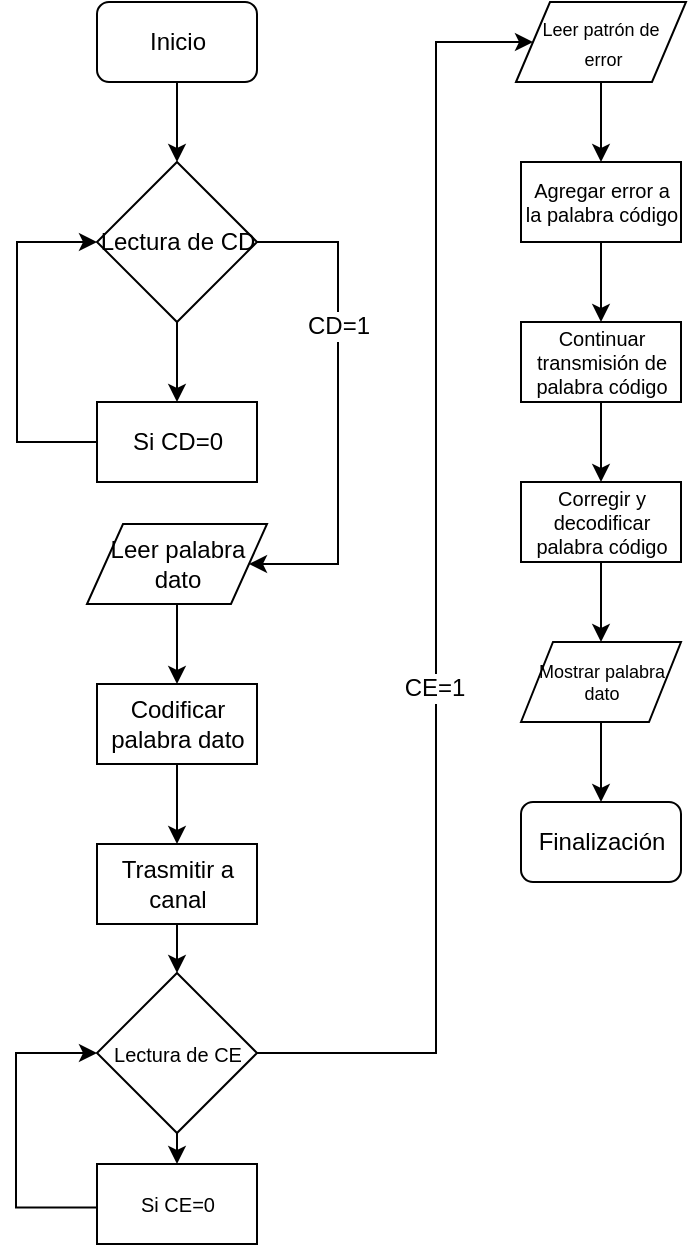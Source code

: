 <mxfile version="10.6.9" type="device"><diagram id="B8Y14dHaD6NgqGigyIcL" name="Page-1"><mxGraphModel dx="962" dy="662" grid="1" gridSize="10" guides="1" tooltips="1" connect="1" arrows="1" fold="1" page="1" pageScale="1" pageWidth="827" pageHeight="1169" math="0" shadow="0"><root><mxCell id="0"/><mxCell id="1" parent="0"/><mxCell id="gWD-KZg18jb4olBCUb7D-4" style="edgeStyle=orthogonalEdgeStyle;rounded=0;orthogonalLoop=1;jettySize=auto;html=1;exitX=0.5;exitY=1;exitDx=0;exitDy=0;entryX=0.5;entryY=0;entryDx=0;entryDy=0;" edge="1" parent="1" source="gWD-KZg18jb4olBCUb7D-1" target="gWD-KZg18jb4olBCUb7D-2"><mxGeometry relative="1" as="geometry"/></mxCell><mxCell id="gWD-KZg18jb4olBCUb7D-1" value="Inicio" style="rounded=1;whiteSpace=wrap;html=1;" vertex="1" parent="1"><mxGeometry x="80.5" y="40" width="80" height="40" as="geometry"/></mxCell><mxCell id="gWD-KZg18jb4olBCUb7D-7" style="edgeStyle=orthogonalEdgeStyle;rounded=0;orthogonalLoop=1;jettySize=auto;html=1;entryX=0.5;entryY=0;entryDx=0;entryDy=0;" edge="1" parent="1" source="gWD-KZg18jb4olBCUb7D-2" target="gWD-KZg18jb4olBCUb7D-5"><mxGeometry relative="1" as="geometry"/></mxCell><mxCell id="gWD-KZg18jb4olBCUb7D-10" style="edgeStyle=orthogonalEdgeStyle;rounded=0;orthogonalLoop=1;jettySize=auto;html=1;exitX=1;exitY=0.5;exitDx=0;exitDy=0;entryX=1;entryY=0.5;entryDx=0;entryDy=0;" edge="1" parent="1" source="gWD-KZg18jb4olBCUb7D-2" target="gWD-KZg18jb4olBCUb7D-13"><mxGeometry relative="1" as="geometry"><mxPoint x="160.362" y="340.276" as="targetPoint"/><Array as="points"><mxPoint x="201" y="160"/><mxPoint x="201" y="321"/></Array></mxGeometry></mxCell><mxCell id="gWD-KZg18jb4olBCUb7D-11" value="CD=1" style="text;html=1;resizable=0;points=[];align=center;verticalAlign=middle;labelBackgroundColor=#ffffff;" vertex="1" connectable="0" parent="gWD-KZg18jb4olBCUb7D-10"><mxGeometry x="-0.335" relative="1" as="geometry"><mxPoint as="offset"/></mxGeometry></mxCell><mxCell id="gWD-KZg18jb4olBCUb7D-2" value="Lectura de CD" style="rhombus;whiteSpace=wrap;html=1;" vertex="1" parent="1"><mxGeometry x="80.5" y="120" width="80" height="80" as="geometry"/></mxCell><mxCell id="gWD-KZg18jb4olBCUb7D-6" style="edgeStyle=orthogonalEdgeStyle;rounded=0;orthogonalLoop=1;jettySize=auto;html=1;entryX=0;entryY=0.5;entryDx=0;entryDy=0;exitX=0;exitY=0.5;exitDx=0;exitDy=0;" edge="1" parent="1" source="gWD-KZg18jb4olBCUb7D-5" target="gWD-KZg18jb4olBCUb7D-2"><mxGeometry relative="1" as="geometry"><Array as="points"><mxPoint x="40.5" y="260"/><mxPoint x="40.5" y="160"/></Array></mxGeometry></mxCell><mxCell id="gWD-KZg18jb4olBCUb7D-5" value="Si CD=0" style="rounded=0;whiteSpace=wrap;html=1;" vertex="1" parent="1"><mxGeometry x="80.5" y="240" width="80" height="40" as="geometry"/></mxCell><mxCell id="gWD-KZg18jb4olBCUb7D-15" value="" style="edgeStyle=orthogonalEdgeStyle;rounded=0;orthogonalLoop=1;jettySize=auto;html=1;fontSize=12;" edge="1" parent="1" source="gWD-KZg18jb4olBCUb7D-13" target="gWD-KZg18jb4olBCUb7D-14"><mxGeometry relative="1" as="geometry"/></mxCell><mxCell id="gWD-KZg18jb4olBCUb7D-13" value="Leer palabra dato" style="shape=parallelogram;perimeter=parallelogramPerimeter;whiteSpace=wrap;html=1;fontSize=12;" vertex="1" parent="1"><mxGeometry x="75.5" y="301" width="90" height="40" as="geometry"/></mxCell><mxCell id="gWD-KZg18jb4olBCUb7D-17" value="" style="edgeStyle=orthogonalEdgeStyle;rounded=0;orthogonalLoop=1;jettySize=auto;html=1;fontSize=12;" edge="1" parent="1" source="gWD-KZg18jb4olBCUb7D-14" target="gWD-KZg18jb4olBCUb7D-16"><mxGeometry relative="1" as="geometry"/></mxCell><mxCell id="gWD-KZg18jb4olBCUb7D-14" value="Codificar palabra dato" style="rounded=0;whiteSpace=wrap;html=1;fontSize=12;" vertex="1" parent="1"><mxGeometry x="80.5" y="381" width="80" height="40" as="geometry"/></mxCell><mxCell id="gWD-KZg18jb4olBCUb7D-19" value="" style="edgeStyle=orthogonalEdgeStyle;rounded=0;orthogonalLoop=1;jettySize=auto;html=1;fontSize=10;" edge="1" parent="1" source="gWD-KZg18jb4olBCUb7D-16" target="gWD-KZg18jb4olBCUb7D-18"><mxGeometry relative="1" as="geometry"/></mxCell><mxCell id="gWD-KZg18jb4olBCUb7D-16" value="Trasmitir a canal" style="rounded=0;whiteSpace=wrap;html=1;fontSize=12;" vertex="1" parent="1"><mxGeometry x="80.5" y="461" width="80" height="40" as="geometry"/></mxCell><mxCell id="gWD-KZg18jb4olBCUb7D-23" style="edgeStyle=orthogonalEdgeStyle;rounded=0;orthogonalLoop=1;jettySize=auto;html=1;entryX=0;entryY=0.5;entryDx=0;entryDy=0;fontSize=12;exitX=1;exitY=0.5;exitDx=0;exitDy=0;" edge="1" parent="1" source="gWD-KZg18jb4olBCUb7D-18" target="gWD-KZg18jb4olBCUb7D-22"><mxGeometry relative="1" as="geometry"><Array as="points"><mxPoint x="250" y="566"/><mxPoint x="250" y="60"/></Array></mxGeometry></mxCell><mxCell id="gWD-KZg18jb4olBCUb7D-24" value="CE=1" style="text;html=1;resizable=0;points=[];align=center;verticalAlign=middle;labelBackgroundColor=#ffffff;fontSize=12;" vertex="1" connectable="0" parent="gWD-KZg18jb4olBCUb7D-23"><mxGeometry x="-0.155" y="1" relative="1" as="geometry"><mxPoint as="offset"/></mxGeometry></mxCell><mxCell id="gWD-KZg18jb4olBCUb7D-37" style="edgeStyle=orthogonalEdgeStyle;rounded=0;orthogonalLoop=1;jettySize=auto;html=1;exitX=0.5;exitY=1;exitDx=0;exitDy=0;entryX=0.5;entryY=0;entryDx=0;entryDy=0;fontSize=12;" edge="1" parent="1" source="gWD-KZg18jb4olBCUb7D-18" target="gWD-KZg18jb4olBCUb7D-20"><mxGeometry relative="1" as="geometry"/></mxCell><mxCell id="gWD-KZg18jb4olBCUb7D-18" value="Lectura de CE" style="rhombus;whiteSpace=wrap;html=1;fontSize=10;" vertex="1" parent="1"><mxGeometry x="80.5" y="525.5" width="80" height="80" as="geometry"/></mxCell><mxCell id="gWD-KZg18jb4olBCUb7D-21" style="edgeStyle=orthogonalEdgeStyle;rounded=0;orthogonalLoop=1;jettySize=auto;html=1;entryX=0;entryY=0.5;entryDx=0;entryDy=0;fontSize=10;exitX=0.001;exitY=0.544;exitDx=0;exitDy=0;exitPerimeter=0;" edge="1" parent="1" source="gWD-KZg18jb4olBCUb7D-20" target="gWD-KZg18jb4olBCUb7D-18"><mxGeometry relative="1" as="geometry"><mxPoint x="80" y="651" as="sourcePoint"/><Array as="points"><mxPoint x="40" y="643"/><mxPoint x="40" y="566"/></Array></mxGeometry></mxCell><mxCell id="gWD-KZg18jb4olBCUb7D-20" value="Si CE=0" style="rounded=0;whiteSpace=wrap;html=1;fontSize=10;" vertex="1" parent="1"><mxGeometry x="80.5" y="621" width="80" height="40" as="geometry"/></mxCell><mxCell id="gWD-KZg18jb4olBCUb7D-26" value="" style="edgeStyle=orthogonalEdgeStyle;rounded=0;orthogonalLoop=1;jettySize=auto;html=1;fontSize=11;" edge="1" parent="1" source="gWD-KZg18jb4olBCUb7D-22" target="gWD-KZg18jb4olBCUb7D-25"><mxGeometry relative="1" as="geometry"/></mxCell><mxCell id="gWD-KZg18jb4olBCUb7D-22" value="&lt;font style=&quot;font-size: 9px&quot;&gt;Leer patrón de&lt;br&gt;&amp;nbsp;error&lt;/font&gt;" style="shape=parallelogram;perimeter=parallelogramPerimeter;whiteSpace=wrap;html=1;fontSize=12;" vertex="1" parent="1"><mxGeometry x="290" y="40" width="85" height="40" as="geometry"/></mxCell><mxCell id="gWD-KZg18jb4olBCUb7D-28" value="" style="edgeStyle=orthogonalEdgeStyle;rounded=0;orthogonalLoop=1;jettySize=auto;html=1;fontSize=11;" edge="1" parent="1" source="gWD-KZg18jb4olBCUb7D-25" target="gWD-KZg18jb4olBCUb7D-27"><mxGeometry relative="1" as="geometry"/></mxCell><mxCell id="gWD-KZg18jb4olBCUb7D-25" value="Agregar error a la palabra código" style="rounded=0;whiteSpace=wrap;html=1;fontSize=10;" vertex="1" parent="1"><mxGeometry x="292.5" y="120" width="80" height="40" as="geometry"/></mxCell><mxCell id="gWD-KZg18jb4olBCUb7D-30" value="" style="edgeStyle=orthogonalEdgeStyle;rounded=0;orthogonalLoop=1;jettySize=auto;html=1;fontSize=10;" edge="1" parent="1" source="gWD-KZg18jb4olBCUb7D-27" target="gWD-KZg18jb4olBCUb7D-29"><mxGeometry relative="1" as="geometry"/></mxCell><mxCell id="gWD-KZg18jb4olBCUb7D-27" value="Continuar transmisión de palabra código" style="rounded=0;whiteSpace=wrap;html=1;fontSize=10;" vertex="1" parent="1"><mxGeometry x="292.5" y="200" width="80" height="40" as="geometry"/></mxCell><mxCell id="gWD-KZg18jb4olBCUb7D-32" value="" style="edgeStyle=orthogonalEdgeStyle;rounded=0;orthogonalLoop=1;jettySize=auto;html=1;fontSize=9;" edge="1" parent="1" source="gWD-KZg18jb4olBCUb7D-29" target="gWD-KZg18jb4olBCUb7D-31"><mxGeometry relative="1" as="geometry"/></mxCell><mxCell id="gWD-KZg18jb4olBCUb7D-29" value="Corregir y decodificar palabra código" style="rounded=0;whiteSpace=wrap;html=1;fontSize=10;" vertex="1" parent="1"><mxGeometry x="292.5" y="280" width="80" height="40" as="geometry"/></mxCell><mxCell id="gWD-KZg18jb4olBCUb7D-34" value="" style="edgeStyle=orthogonalEdgeStyle;rounded=0;orthogonalLoop=1;jettySize=auto;html=1;fontSize=12;" edge="1" parent="1" source="gWD-KZg18jb4olBCUb7D-31" target="gWD-KZg18jb4olBCUb7D-33"><mxGeometry relative="1" as="geometry"/></mxCell><mxCell id="gWD-KZg18jb4olBCUb7D-31" value="Mostrar palabra dato" style="shape=parallelogram;perimeter=parallelogramPerimeter;whiteSpace=wrap;html=1;fontSize=9;" vertex="1" parent="1"><mxGeometry x="292.5" y="360" width="80" height="40" as="geometry"/></mxCell><mxCell id="gWD-KZg18jb4olBCUb7D-33" value="Finalización" style="rounded=1;whiteSpace=wrap;html=1;fontSize=12;" vertex="1" parent="1"><mxGeometry x="292.5" y="440" width="80" height="40" as="geometry"/></mxCell></root></mxGraphModel></diagram></mxfile>